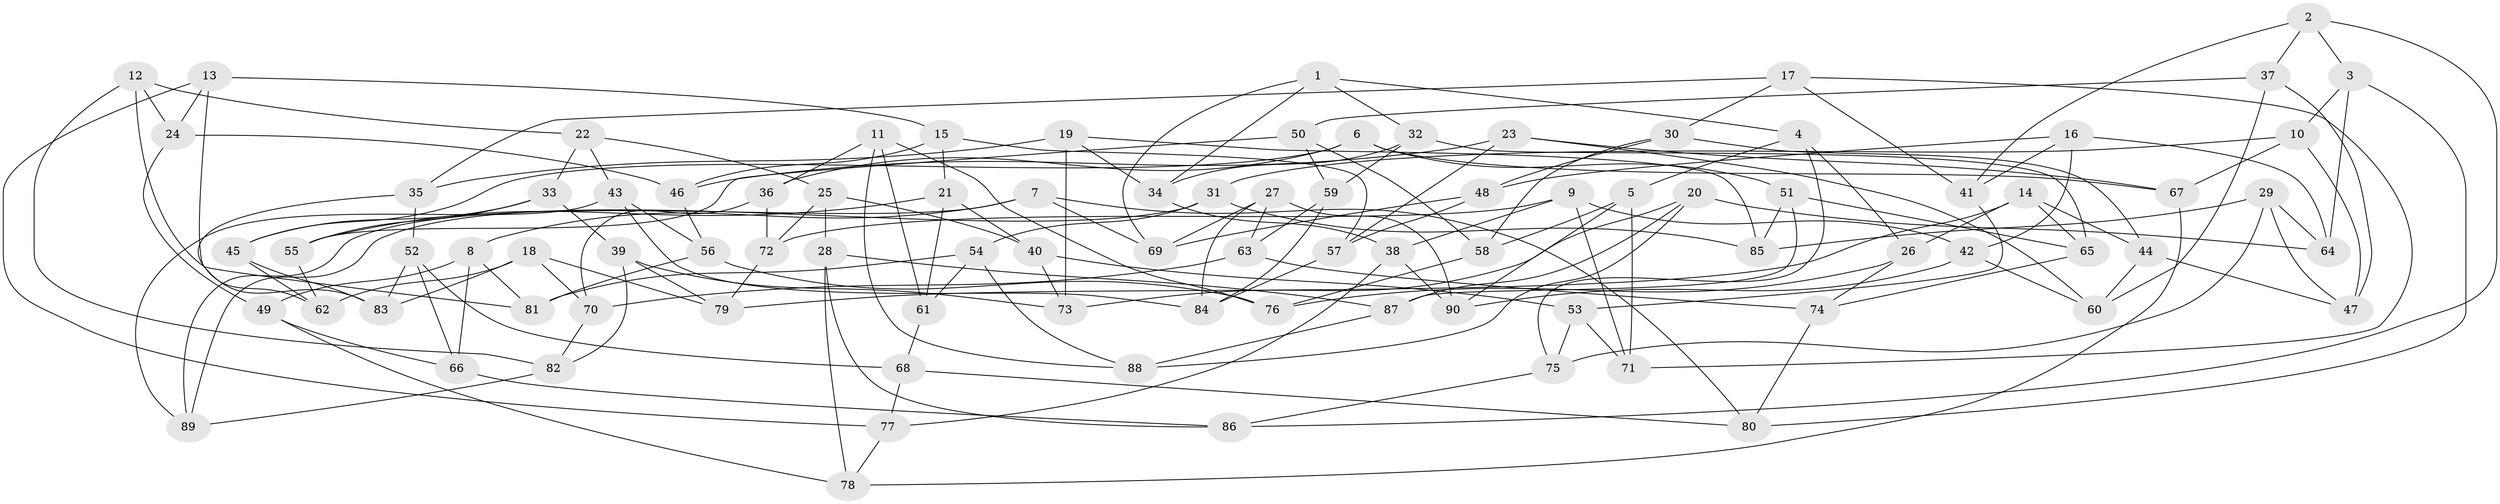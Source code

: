 // coarse degree distribution, {4: 0.7037037037037037, 3: 0.05555555555555555, 7: 0.018518518518518517, 5: 0.14814814814814814, 19: 0.018518518518518517, 8: 0.037037037037037035, 9: 0.018518518518518517}
// Generated by graph-tools (version 1.1) at 2025/02/03/04/25 22:02:46]
// undirected, 90 vertices, 180 edges
graph export_dot {
graph [start="1"]
  node [color=gray90,style=filled];
  1;
  2;
  3;
  4;
  5;
  6;
  7;
  8;
  9;
  10;
  11;
  12;
  13;
  14;
  15;
  16;
  17;
  18;
  19;
  20;
  21;
  22;
  23;
  24;
  25;
  26;
  27;
  28;
  29;
  30;
  31;
  32;
  33;
  34;
  35;
  36;
  37;
  38;
  39;
  40;
  41;
  42;
  43;
  44;
  45;
  46;
  47;
  48;
  49;
  50;
  51;
  52;
  53;
  54;
  55;
  56;
  57;
  58;
  59;
  60;
  61;
  62;
  63;
  64;
  65;
  66;
  67;
  68;
  69;
  70;
  71;
  72;
  73;
  74;
  75;
  76;
  77;
  78;
  79;
  80;
  81;
  82;
  83;
  84;
  85;
  86;
  87;
  88;
  89;
  90;
  1 -- 32;
  1 -- 69;
  1 -- 34;
  1 -- 4;
  2 -- 41;
  2 -- 86;
  2 -- 3;
  2 -- 37;
  3 -- 64;
  3 -- 80;
  3 -- 10;
  4 -- 26;
  4 -- 5;
  4 -- 75;
  5 -- 58;
  5 -- 71;
  5 -- 90;
  6 -- 36;
  6 -- 51;
  6 -- 45;
  6 -- 67;
  7 -- 89;
  7 -- 69;
  7 -- 80;
  7 -- 8;
  8 -- 81;
  8 -- 66;
  8 -- 49;
  9 -- 38;
  9 -- 42;
  9 -- 72;
  9 -- 71;
  10 -- 47;
  10 -- 67;
  10 -- 31;
  11 -- 36;
  11 -- 61;
  11 -- 88;
  11 -- 76;
  12 -- 24;
  12 -- 22;
  12 -- 82;
  12 -- 81;
  13 -- 15;
  13 -- 24;
  13 -- 83;
  13 -- 77;
  14 -- 65;
  14 -- 79;
  14 -- 44;
  14 -- 26;
  15 -- 46;
  15 -- 21;
  15 -- 57;
  16 -- 41;
  16 -- 48;
  16 -- 64;
  16 -- 42;
  17 -- 30;
  17 -- 35;
  17 -- 71;
  17 -- 41;
  18 -- 83;
  18 -- 70;
  18 -- 62;
  18 -- 79;
  19 -- 85;
  19 -- 35;
  19 -- 73;
  19 -- 34;
  20 -- 73;
  20 -- 87;
  20 -- 88;
  20 -- 64;
  21 -- 61;
  21 -- 40;
  21 -- 55;
  22 -- 43;
  22 -- 25;
  22 -- 33;
  23 -- 67;
  23 -- 57;
  23 -- 60;
  23 -- 46;
  24 -- 46;
  24 -- 49;
  25 -- 28;
  25 -- 40;
  25 -- 72;
  26 -- 74;
  26 -- 76;
  27 -- 63;
  27 -- 69;
  27 -- 84;
  27 -- 90;
  28 -- 86;
  28 -- 87;
  28 -- 78;
  29 -- 64;
  29 -- 47;
  29 -- 75;
  29 -- 85;
  30 -- 58;
  30 -- 44;
  30 -- 48;
  31 -- 89;
  31 -- 85;
  31 -- 54;
  32 -- 65;
  32 -- 34;
  32 -- 59;
  33 -- 39;
  33 -- 55;
  33 -- 45;
  34 -- 38;
  35 -- 62;
  35 -- 52;
  36 -- 70;
  36 -- 72;
  37 -- 50;
  37 -- 47;
  37 -- 60;
  38 -- 90;
  38 -- 77;
  39 -- 82;
  39 -- 79;
  39 -- 73;
  40 -- 73;
  40 -- 53;
  41 -- 53;
  42 -- 90;
  42 -- 60;
  43 -- 84;
  43 -- 89;
  43 -- 56;
  44 -- 60;
  44 -- 47;
  45 -- 62;
  45 -- 83;
  46 -- 56;
  48 -- 57;
  48 -- 69;
  49 -- 66;
  49 -- 78;
  50 -- 59;
  50 -- 58;
  50 -- 55;
  51 -- 85;
  51 -- 65;
  51 -- 87;
  52 -- 68;
  52 -- 66;
  52 -- 83;
  53 -- 75;
  53 -- 71;
  54 -- 81;
  54 -- 88;
  54 -- 61;
  55 -- 62;
  56 -- 76;
  56 -- 81;
  57 -- 84;
  58 -- 76;
  59 -- 63;
  59 -- 84;
  61 -- 68;
  63 -- 74;
  63 -- 70;
  65 -- 74;
  66 -- 86;
  67 -- 78;
  68 -- 77;
  68 -- 80;
  70 -- 82;
  72 -- 79;
  74 -- 80;
  75 -- 86;
  77 -- 78;
  82 -- 89;
  87 -- 88;
}
